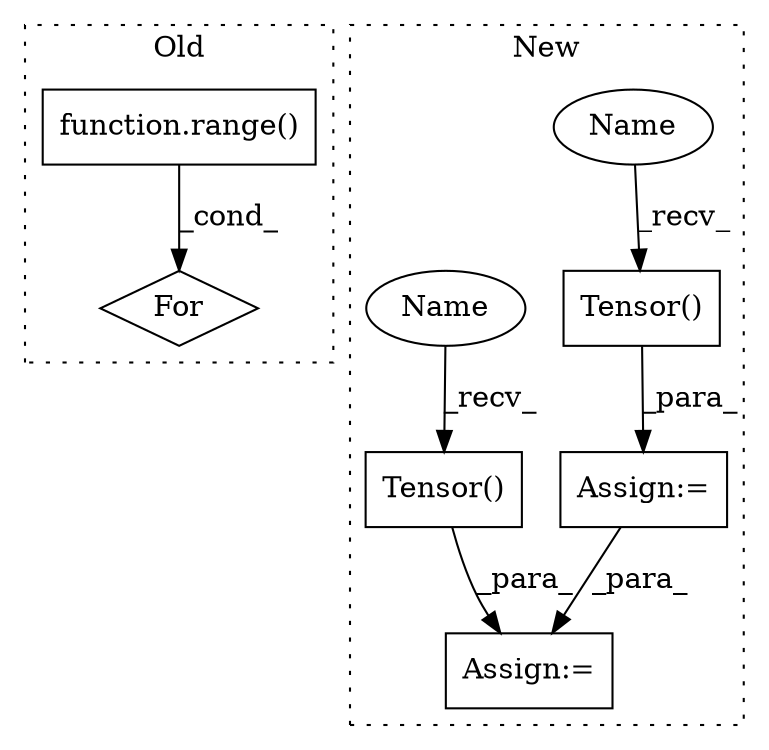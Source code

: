 digraph G {
subgraph cluster0 {
1 [label="function.range()" a="75" s="2093,2112" l="6,1" shape="box"];
6 [label="For" a="107" s="2056,2118" l="4,18" shape="diamond"];
label = "Old";
style="dotted";
}
subgraph cluster1 {
2 [label="Tensor()" a="75" s="2584,2636" l="13,1" shape="box"];
3 [label="Assign:=" a="68" s="2701" l="3" shape="box"];
4 [label="Assign:=" a="68" s="2581" l="3" shape="box"];
5 [label="Tensor()" a="75" s="2480,2495" l="13,1" shape="box"];
7 [label="Name" a="87" s="2584" l="5" shape="ellipse"];
8 [label="Name" a="87" s="2480" l="5" shape="ellipse"];
label = "New";
style="dotted";
}
1 -> 6 [label="_cond_"];
2 -> 4 [label="_para_"];
4 -> 3 [label="_para_"];
5 -> 3 [label="_para_"];
7 -> 2 [label="_recv_"];
8 -> 5 [label="_recv_"];
}